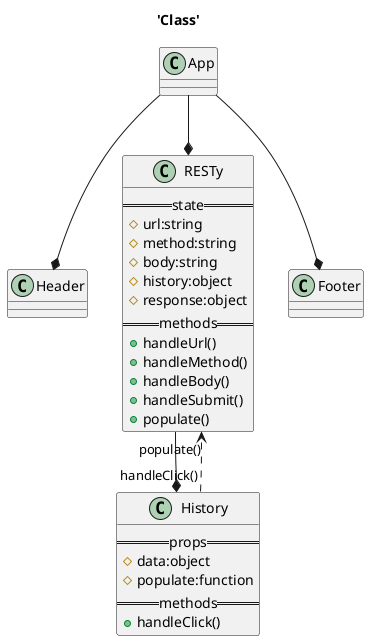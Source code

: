@startuml block-05

title 'Class'

class App {
}

class Header {
}


class RESTy {
  ==state==
  # url:string
  # method:string
  # body:string
  # history:object
  # response:object
  ==methods==
  +handleUrl()
  +handleMethod()
  +handleBody()
  +handleSubmit()
  +populate()
}

class History {
  ==props==
  # data:object
  # populate:function
  ==methods==
  +handleClick()
}

class Footer {
}


App --* Header
App --* RESTy
RESTy --* History
History "handleClick()" ..> "populate()" RESTy
App --* Footer

@enduml